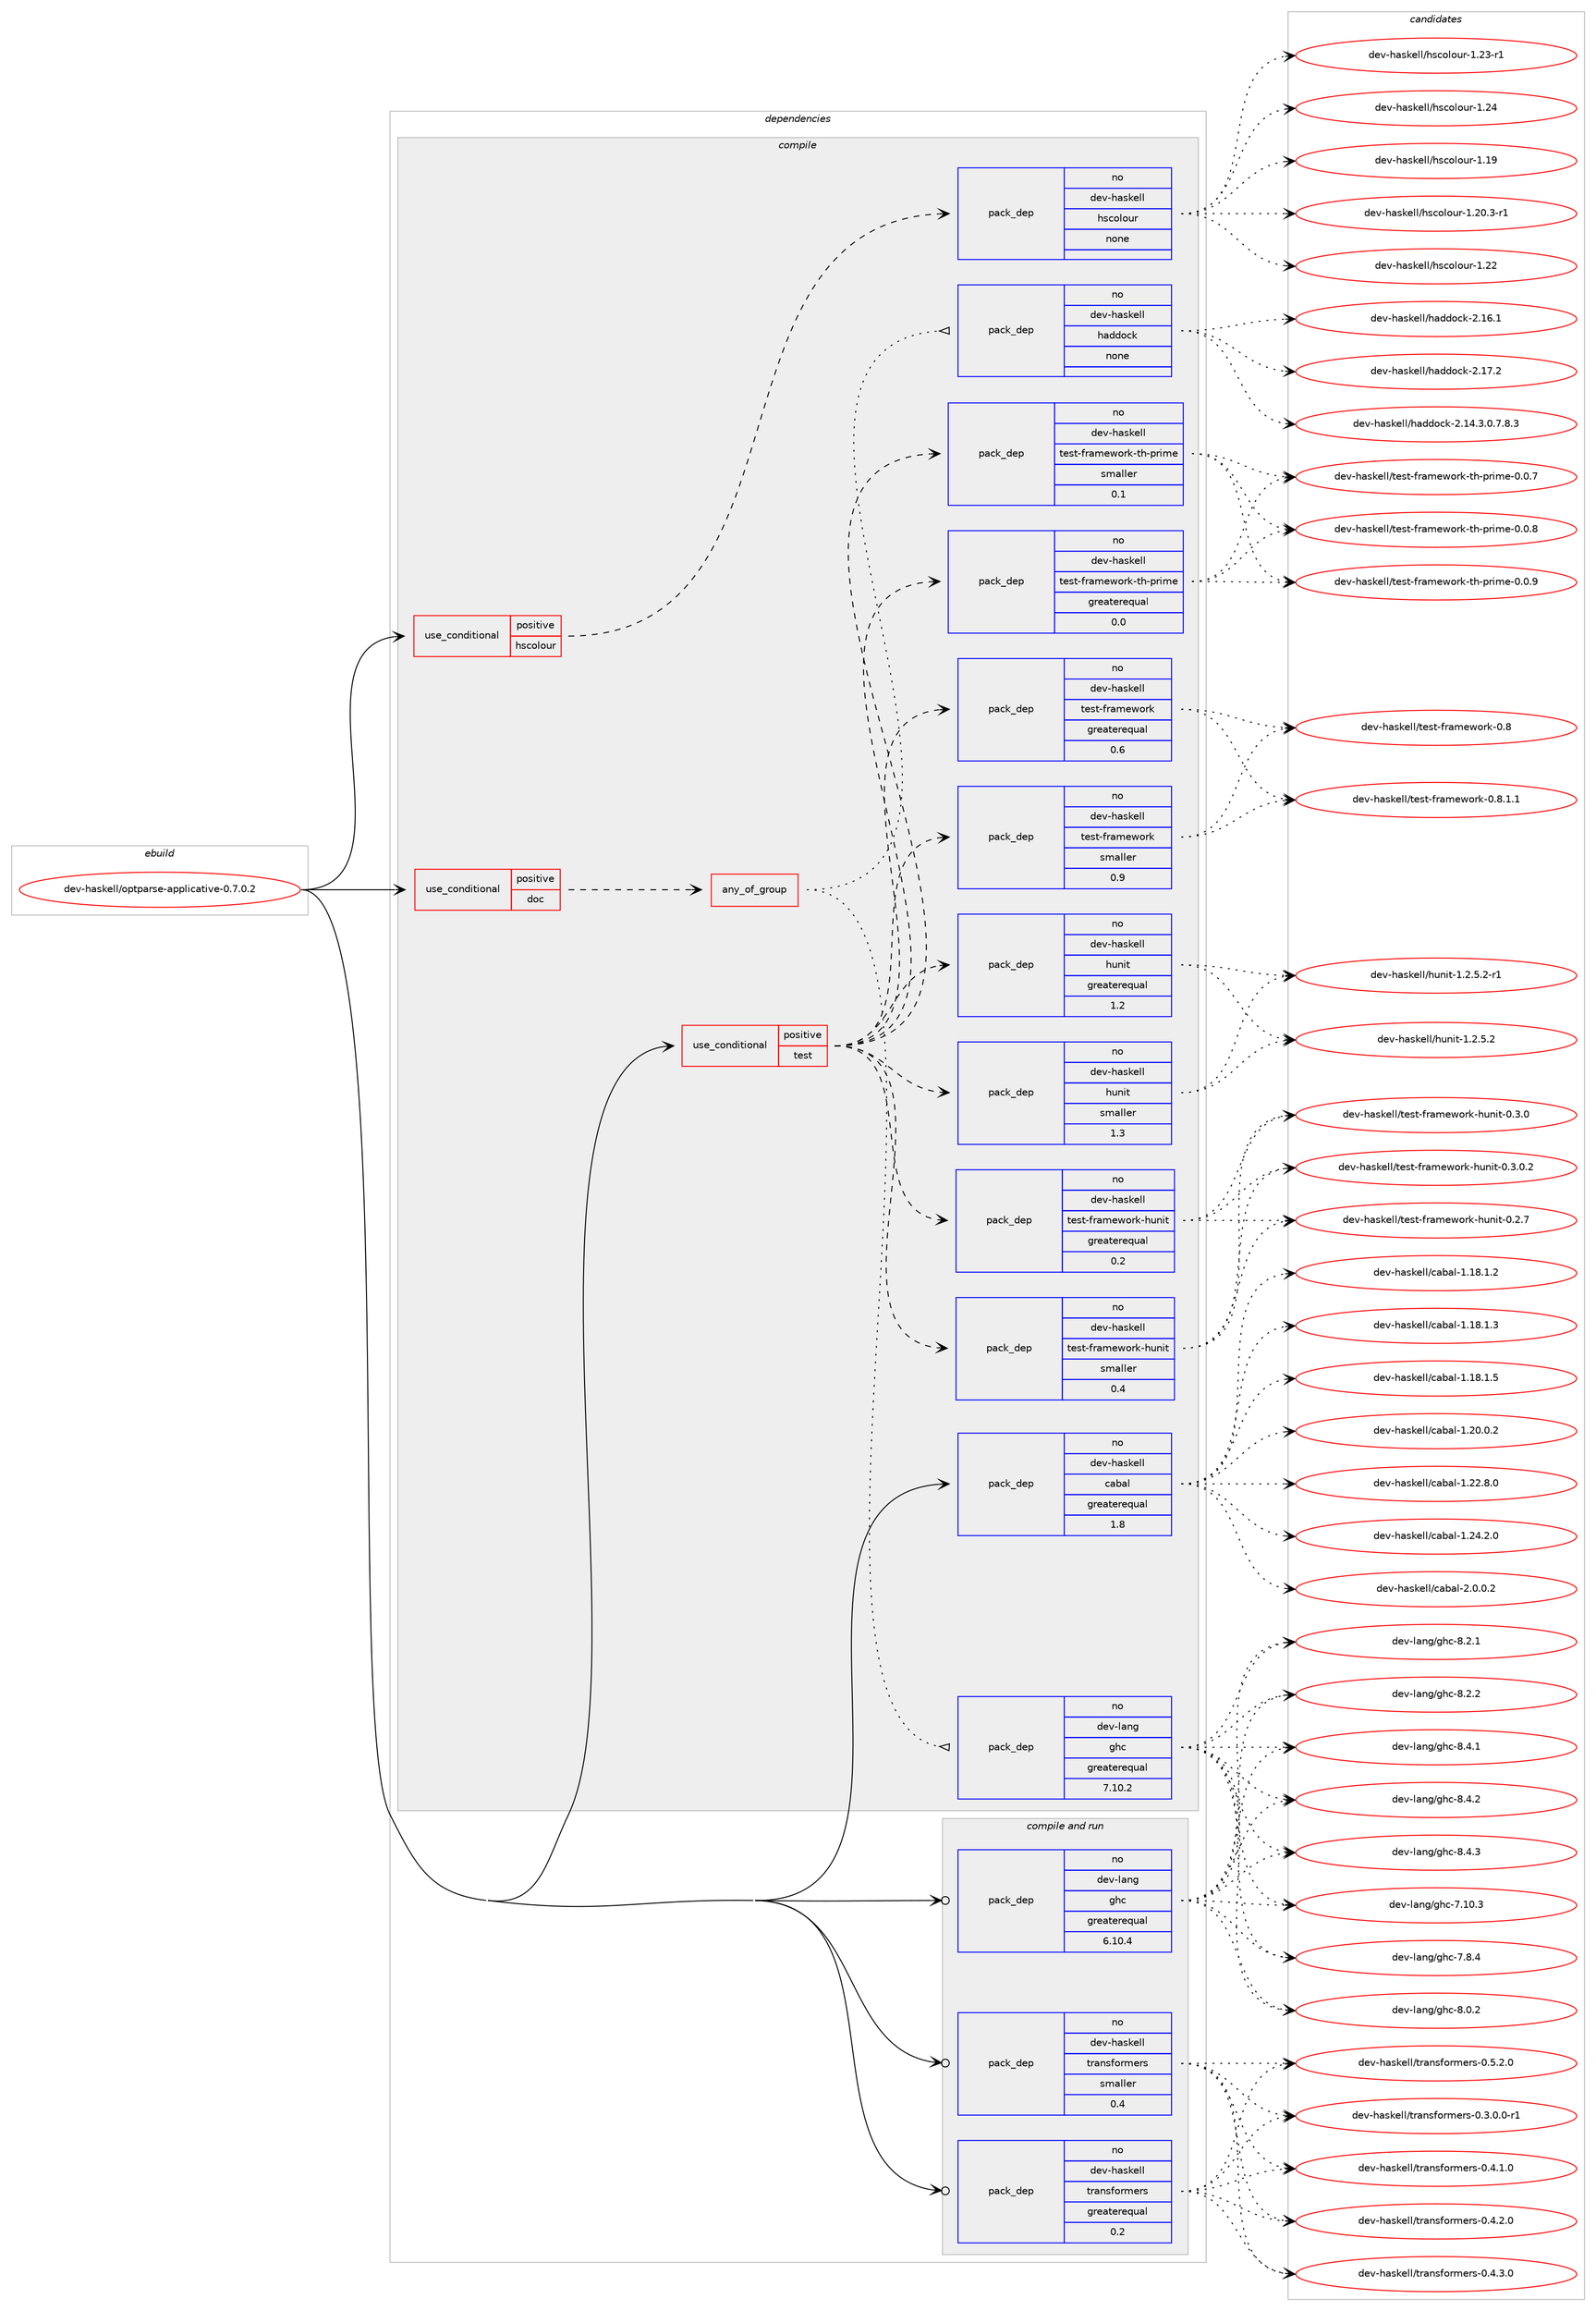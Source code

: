 digraph prolog {

# *************
# Graph options
# *************

newrank=true;
concentrate=true;
compound=true;
graph [rankdir=LR,fontname=Helvetica,fontsize=10,ranksep=1.5];#, ranksep=2.5, nodesep=0.2];
edge  [arrowhead=vee];
node  [fontname=Helvetica,fontsize=10];

# **********
# The ebuild
# **********

subgraph cluster_leftcol {
color=gray;
rank=same;
label=<<i>ebuild</i>>;
id [label="dev-haskell/optparse-applicative-0.7.0.2", color=red, width=4, href="../dev-haskell/optparse-applicative-0.7.0.2.svg"];
}

# ****************
# The dependencies
# ****************

subgraph cluster_midcol {
color=gray;
label=<<i>dependencies</i>>;
subgraph cluster_compile {
fillcolor="#eeeeee";
style=filled;
label=<<i>compile</i>>;
subgraph cond360870 {
dependency1340567 [label=<<TABLE BORDER="0" CELLBORDER="1" CELLSPACING="0" CELLPADDING="4"><TR><TD ROWSPAN="3" CELLPADDING="10">use_conditional</TD></TR><TR><TD>positive</TD></TR><TR><TD>doc</TD></TR></TABLE>>, shape=none, color=red];
subgraph any21337 {
dependency1340568 [label=<<TABLE BORDER="0" CELLBORDER="1" CELLSPACING="0" CELLPADDING="4"><TR><TD CELLPADDING="10">any_of_group</TD></TR></TABLE>>, shape=none, color=red];subgraph pack957808 {
dependency1340569 [label=<<TABLE BORDER="0" CELLBORDER="1" CELLSPACING="0" CELLPADDING="4" WIDTH="220"><TR><TD ROWSPAN="6" CELLPADDING="30">pack_dep</TD></TR><TR><TD WIDTH="110">no</TD></TR><TR><TD>dev-haskell</TD></TR><TR><TD>haddock</TD></TR><TR><TD>none</TD></TR><TR><TD></TD></TR></TABLE>>, shape=none, color=blue];
}
dependency1340568:e -> dependency1340569:w [weight=20,style="dotted",arrowhead="oinv"];
subgraph pack957809 {
dependency1340570 [label=<<TABLE BORDER="0" CELLBORDER="1" CELLSPACING="0" CELLPADDING="4" WIDTH="220"><TR><TD ROWSPAN="6" CELLPADDING="30">pack_dep</TD></TR><TR><TD WIDTH="110">no</TD></TR><TR><TD>dev-lang</TD></TR><TR><TD>ghc</TD></TR><TR><TD>greaterequal</TD></TR><TR><TD>7.10.2</TD></TR></TABLE>>, shape=none, color=blue];
}
dependency1340568:e -> dependency1340570:w [weight=20,style="dotted",arrowhead="oinv"];
}
dependency1340567:e -> dependency1340568:w [weight=20,style="dashed",arrowhead="vee"];
}
id:e -> dependency1340567:w [weight=20,style="solid",arrowhead="vee"];
subgraph cond360871 {
dependency1340571 [label=<<TABLE BORDER="0" CELLBORDER="1" CELLSPACING="0" CELLPADDING="4"><TR><TD ROWSPAN="3" CELLPADDING="10">use_conditional</TD></TR><TR><TD>positive</TD></TR><TR><TD>hscolour</TD></TR></TABLE>>, shape=none, color=red];
subgraph pack957810 {
dependency1340572 [label=<<TABLE BORDER="0" CELLBORDER="1" CELLSPACING="0" CELLPADDING="4" WIDTH="220"><TR><TD ROWSPAN="6" CELLPADDING="30">pack_dep</TD></TR><TR><TD WIDTH="110">no</TD></TR><TR><TD>dev-haskell</TD></TR><TR><TD>hscolour</TD></TR><TR><TD>none</TD></TR><TR><TD></TD></TR></TABLE>>, shape=none, color=blue];
}
dependency1340571:e -> dependency1340572:w [weight=20,style="dashed",arrowhead="vee"];
}
id:e -> dependency1340571:w [weight=20,style="solid",arrowhead="vee"];
subgraph cond360872 {
dependency1340573 [label=<<TABLE BORDER="0" CELLBORDER="1" CELLSPACING="0" CELLPADDING="4"><TR><TD ROWSPAN="3" CELLPADDING="10">use_conditional</TD></TR><TR><TD>positive</TD></TR><TR><TD>test</TD></TR></TABLE>>, shape=none, color=red];
subgraph pack957811 {
dependency1340574 [label=<<TABLE BORDER="0" CELLBORDER="1" CELLSPACING="0" CELLPADDING="4" WIDTH="220"><TR><TD ROWSPAN="6" CELLPADDING="30">pack_dep</TD></TR><TR><TD WIDTH="110">no</TD></TR><TR><TD>dev-haskell</TD></TR><TR><TD>hunit</TD></TR><TR><TD>greaterequal</TD></TR><TR><TD>1.2</TD></TR></TABLE>>, shape=none, color=blue];
}
dependency1340573:e -> dependency1340574:w [weight=20,style="dashed",arrowhead="vee"];
subgraph pack957812 {
dependency1340575 [label=<<TABLE BORDER="0" CELLBORDER="1" CELLSPACING="0" CELLPADDING="4" WIDTH="220"><TR><TD ROWSPAN="6" CELLPADDING="30">pack_dep</TD></TR><TR><TD WIDTH="110">no</TD></TR><TR><TD>dev-haskell</TD></TR><TR><TD>hunit</TD></TR><TR><TD>smaller</TD></TR><TR><TD>1.3</TD></TR></TABLE>>, shape=none, color=blue];
}
dependency1340573:e -> dependency1340575:w [weight=20,style="dashed",arrowhead="vee"];
subgraph pack957813 {
dependency1340576 [label=<<TABLE BORDER="0" CELLBORDER="1" CELLSPACING="0" CELLPADDING="4" WIDTH="220"><TR><TD ROWSPAN="6" CELLPADDING="30">pack_dep</TD></TR><TR><TD WIDTH="110">no</TD></TR><TR><TD>dev-haskell</TD></TR><TR><TD>test-framework</TD></TR><TR><TD>greaterequal</TD></TR><TR><TD>0.6</TD></TR></TABLE>>, shape=none, color=blue];
}
dependency1340573:e -> dependency1340576:w [weight=20,style="dashed",arrowhead="vee"];
subgraph pack957814 {
dependency1340577 [label=<<TABLE BORDER="0" CELLBORDER="1" CELLSPACING="0" CELLPADDING="4" WIDTH="220"><TR><TD ROWSPAN="6" CELLPADDING="30">pack_dep</TD></TR><TR><TD WIDTH="110">no</TD></TR><TR><TD>dev-haskell</TD></TR><TR><TD>test-framework</TD></TR><TR><TD>smaller</TD></TR><TR><TD>0.9</TD></TR></TABLE>>, shape=none, color=blue];
}
dependency1340573:e -> dependency1340577:w [weight=20,style="dashed",arrowhead="vee"];
subgraph pack957815 {
dependency1340578 [label=<<TABLE BORDER="0" CELLBORDER="1" CELLSPACING="0" CELLPADDING="4" WIDTH="220"><TR><TD ROWSPAN="6" CELLPADDING="30">pack_dep</TD></TR><TR><TD WIDTH="110">no</TD></TR><TR><TD>dev-haskell</TD></TR><TR><TD>test-framework-hunit</TD></TR><TR><TD>greaterequal</TD></TR><TR><TD>0.2</TD></TR></TABLE>>, shape=none, color=blue];
}
dependency1340573:e -> dependency1340578:w [weight=20,style="dashed",arrowhead="vee"];
subgraph pack957816 {
dependency1340579 [label=<<TABLE BORDER="0" CELLBORDER="1" CELLSPACING="0" CELLPADDING="4" WIDTH="220"><TR><TD ROWSPAN="6" CELLPADDING="30">pack_dep</TD></TR><TR><TD WIDTH="110">no</TD></TR><TR><TD>dev-haskell</TD></TR><TR><TD>test-framework-hunit</TD></TR><TR><TD>smaller</TD></TR><TR><TD>0.4</TD></TR></TABLE>>, shape=none, color=blue];
}
dependency1340573:e -> dependency1340579:w [weight=20,style="dashed",arrowhead="vee"];
subgraph pack957817 {
dependency1340580 [label=<<TABLE BORDER="0" CELLBORDER="1" CELLSPACING="0" CELLPADDING="4" WIDTH="220"><TR><TD ROWSPAN="6" CELLPADDING="30">pack_dep</TD></TR><TR><TD WIDTH="110">no</TD></TR><TR><TD>dev-haskell</TD></TR><TR><TD>test-framework-th-prime</TD></TR><TR><TD>greaterequal</TD></TR><TR><TD>0.0</TD></TR></TABLE>>, shape=none, color=blue];
}
dependency1340573:e -> dependency1340580:w [weight=20,style="dashed",arrowhead="vee"];
subgraph pack957818 {
dependency1340581 [label=<<TABLE BORDER="0" CELLBORDER="1" CELLSPACING="0" CELLPADDING="4" WIDTH="220"><TR><TD ROWSPAN="6" CELLPADDING="30">pack_dep</TD></TR><TR><TD WIDTH="110">no</TD></TR><TR><TD>dev-haskell</TD></TR><TR><TD>test-framework-th-prime</TD></TR><TR><TD>smaller</TD></TR><TR><TD>0.1</TD></TR></TABLE>>, shape=none, color=blue];
}
dependency1340573:e -> dependency1340581:w [weight=20,style="dashed",arrowhead="vee"];
}
id:e -> dependency1340573:w [weight=20,style="solid",arrowhead="vee"];
subgraph pack957819 {
dependency1340582 [label=<<TABLE BORDER="0" CELLBORDER="1" CELLSPACING="0" CELLPADDING="4" WIDTH="220"><TR><TD ROWSPAN="6" CELLPADDING="30">pack_dep</TD></TR><TR><TD WIDTH="110">no</TD></TR><TR><TD>dev-haskell</TD></TR><TR><TD>cabal</TD></TR><TR><TD>greaterequal</TD></TR><TR><TD>1.8</TD></TR></TABLE>>, shape=none, color=blue];
}
id:e -> dependency1340582:w [weight=20,style="solid",arrowhead="vee"];
}
subgraph cluster_compileandrun {
fillcolor="#eeeeee";
style=filled;
label=<<i>compile and run</i>>;
subgraph pack957820 {
dependency1340583 [label=<<TABLE BORDER="0" CELLBORDER="1" CELLSPACING="0" CELLPADDING="4" WIDTH="220"><TR><TD ROWSPAN="6" CELLPADDING="30">pack_dep</TD></TR><TR><TD WIDTH="110">no</TD></TR><TR><TD>dev-haskell</TD></TR><TR><TD>transformers</TD></TR><TR><TD>greaterequal</TD></TR><TR><TD>0.2</TD></TR></TABLE>>, shape=none, color=blue];
}
id:e -> dependency1340583:w [weight=20,style="solid",arrowhead="odotvee"];
subgraph pack957821 {
dependency1340584 [label=<<TABLE BORDER="0" CELLBORDER="1" CELLSPACING="0" CELLPADDING="4" WIDTH="220"><TR><TD ROWSPAN="6" CELLPADDING="30">pack_dep</TD></TR><TR><TD WIDTH="110">no</TD></TR><TR><TD>dev-haskell</TD></TR><TR><TD>transformers</TD></TR><TR><TD>smaller</TD></TR><TR><TD>0.4</TD></TR></TABLE>>, shape=none, color=blue];
}
id:e -> dependency1340584:w [weight=20,style="solid",arrowhead="odotvee"];
subgraph pack957822 {
dependency1340585 [label=<<TABLE BORDER="0" CELLBORDER="1" CELLSPACING="0" CELLPADDING="4" WIDTH="220"><TR><TD ROWSPAN="6" CELLPADDING="30">pack_dep</TD></TR><TR><TD WIDTH="110">no</TD></TR><TR><TD>dev-lang</TD></TR><TR><TD>ghc</TD></TR><TR><TD>greaterequal</TD></TR><TR><TD>6.10.4</TD></TR></TABLE>>, shape=none, color=blue];
}
id:e -> dependency1340585:w [weight=20,style="solid",arrowhead="odotvee"];
}
subgraph cluster_run {
fillcolor="#eeeeee";
style=filled;
label=<<i>run</i>>;
}
}

# **************
# The candidates
# **************

subgraph cluster_choices {
rank=same;
color=gray;
label=<<i>candidates</i>>;

subgraph choice957808 {
color=black;
nodesep=1;
choice1001011184510497115107101108108471049710010011199107455046495246514648465546564651 [label="dev-haskell/haddock-2.14.3.0.7.8.3", color=red, width=4,href="../dev-haskell/haddock-2.14.3.0.7.8.3.svg"];
choice100101118451049711510710110810847104971001001119910745504649544649 [label="dev-haskell/haddock-2.16.1", color=red, width=4,href="../dev-haskell/haddock-2.16.1.svg"];
choice100101118451049711510710110810847104971001001119910745504649554650 [label="dev-haskell/haddock-2.17.2", color=red, width=4,href="../dev-haskell/haddock-2.17.2.svg"];
dependency1340569:e -> choice1001011184510497115107101108108471049710010011199107455046495246514648465546564651:w [style=dotted,weight="100"];
dependency1340569:e -> choice100101118451049711510710110810847104971001001119910745504649544649:w [style=dotted,weight="100"];
dependency1340569:e -> choice100101118451049711510710110810847104971001001119910745504649554650:w [style=dotted,weight="100"];
}
subgraph choice957809 {
color=black;
nodesep=1;
choice1001011184510897110103471031049945554649484651 [label="dev-lang/ghc-7.10.3", color=red, width=4,href="../dev-lang/ghc-7.10.3.svg"];
choice10010111845108971101034710310499455546564652 [label="dev-lang/ghc-7.8.4", color=red, width=4,href="../dev-lang/ghc-7.8.4.svg"];
choice10010111845108971101034710310499455646484650 [label="dev-lang/ghc-8.0.2", color=red, width=4,href="../dev-lang/ghc-8.0.2.svg"];
choice10010111845108971101034710310499455646504649 [label="dev-lang/ghc-8.2.1", color=red, width=4,href="../dev-lang/ghc-8.2.1.svg"];
choice10010111845108971101034710310499455646504650 [label="dev-lang/ghc-8.2.2", color=red, width=4,href="../dev-lang/ghc-8.2.2.svg"];
choice10010111845108971101034710310499455646524649 [label="dev-lang/ghc-8.4.1", color=red, width=4,href="../dev-lang/ghc-8.4.1.svg"];
choice10010111845108971101034710310499455646524650 [label="dev-lang/ghc-8.4.2", color=red, width=4,href="../dev-lang/ghc-8.4.2.svg"];
choice10010111845108971101034710310499455646524651 [label="dev-lang/ghc-8.4.3", color=red, width=4,href="../dev-lang/ghc-8.4.3.svg"];
dependency1340570:e -> choice1001011184510897110103471031049945554649484651:w [style=dotted,weight="100"];
dependency1340570:e -> choice10010111845108971101034710310499455546564652:w [style=dotted,weight="100"];
dependency1340570:e -> choice10010111845108971101034710310499455646484650:w [style=dotted,weight="100"];
dependency1340570:e -> choice10010111845108971101034710310499455646504649:w [style=dotted,weight="100"];
dependency1340570:e -> choice10010111845108971101034710310499455646504650:w [style=dotted,weight="100"];
dependency1340570:e -> choice10010111845108971101034710310499455646524649:w [style=dotted,weight="100"];
dependency1340570:e -> choice10010111845108971101034710310499455646524650:w [style=dotted,weight="100"];
dependency1340570:e -> choice10010111845108971101034710310499455646524651:w [style=dotted,weight="100"];
}
subgraph choice957810 {
color=black;
nodesep=1;
choice100101118451049711510710110810847104115991111081111171144549464957 [label="dev-haskell/hscolour-1.19", color=red, width=4,href="../dev-haskell/hscolour-1.19.svg"];
choice10010111845104971151071011081084710411599111108111117114454946504846514511449 [label="dev-haskell/hscolour-1.20.3-r1", color=red, width=4,href="../dev-haskell/hscolour-1.20.3-r1.svg"];
choice100101118451049711510710110810847104115991111081111171144549465050 [label="dev-haskell/hscolour-1.22", color=red, width=4,href="../dev-haskell/hscolour-1.22.svg"];
choice1001011184510497115107101108108471041159911110811111711445494650514511449 [label="dev-haskell/hscolour-1.23-r1", color=red, width=4,href="../dev-haskell/hscolour-1.23-r1.svg"];
choice100101118451049711510710110810847104115991111081111171144549465052 [label="dev-haskell/hscolour-1.24", color=red, width=4,href="../dev-haskell/hscolour-1.24.svg"];
dependency1340572:e -> choice100101118451049711510710110810847104115991111081111171144549464957:w [style=dotted,weight="100"];
dependency1340572:e -> choice10010111845104971151071011081084710411599111108111117114454946504846514511449:w [style=dotted,weight="100"];
dependency1340572:e -> choice100101118451049711510710110810847104115991111081111171144549465050:w [style=dotted,weight="100"];
dependency1340572:e -> choice1001011184510497115107101108108471041159911110811111711445494650514511449:w [style=dotted,weight="100"];
dependency1340572:e -> choice100101118451049711510710110810847104115991111081111171144549465052:w [style=dotted,weight="100"];
}
subgraph choice957811 {
color=black;
nodesep=1;
choice1001011184510497115107101108108471041171101051164549465046534650 [label="dev-haskell/hunit-1.2.5.2", color=red, width=4,href="../dev-haskell/hunit-1.2.5.2.svg"];
choice10010111845104971151071011081084710411711010511645494650465346504511449 [label="dev-haskell/hunit-1.2.5.2-r1", color=red, width=4,href="../dev-haskell/hunit-1.2.5.2-r1.svg"];
dependency1340574:e -> choice1001011184510497115107101108108471041171101051164549465046534650:w [style=dotted,weight="100"];
dependency1340574:e -> choice10010111845104971151071011081084710411711010511645494650465346504511449:w [style=dotted,weight="100"];
}
subgraph choice957812 {
color=black;
nodesep=1;
choice1001011184510497115107101108108471041171101051164549465046534650 [label="dev-haskell/hunit-1.2.5.2", color=red, width=4,href="../dev-haskell/hunit-1.2.5.2.svg"];
choice10010111845104971151071011081084710411711010511645494650465346504511449 [label="dev-haskell/hunit-1.2.5.2-r1", color=red, width=4,href="../dev-haskell/hunit-1.2.5.2-r1.svg"];
dependency1340575:e -> choice1001011184510497115107101108108471041171101051164549465046534650:w [style=dotted,weight="100"];
dependency1340575:e -> choice10010111845104971151071011081084710411711010511645494650465346504511449:w [style=dotted,weight="100"];
}
subgraph choice957813 {
color=black;
nodesep=1;
choice100101118451049711510710110810847116101115116451021149710910111911111410745484656 [label="dev-haskell/test-framework-0.8", color=red, width=4,href="../dev-haskell/test-framework-0.8.svg"];
choice10010111845104971151071011081084711610111511645102114971091011191111141074548465646494649 [label="dev-haskell/test-framework-0.8.1.1", color=red, width=4,href="../dev-haskell/test-framework-0.8.1.1.svg"];
dependency1340576:e -> choice100101118451049711510710110810847116101115116451021149710910111911111410745484656:w [style=dotted,weight="100"];
dependency1340576:e -> choice10010111845104971151071011081084711610111511645102114971091011191111141074548465646494649:w [style=dotted,weight="100"];
}
subgraph choice957814 {
color=black;
nodesep=1;
choice100101118451049711510710110810847116101115116451021149710910111911111410745484656 [label="dev-haskell/test-framework-0.8", color=red, width=4,href="../dev-haskell/test-framework-0.8.svg"];
choice10010111845104971151071011081084711610111511645102114971091011191111141074548465646494649 [label="dev-haskell/test-framework-0.8.1.1", color=red, width=4,href="../dev-haskell/test-framework-0.8.1.1.svg"];
dependency1340577:e -> choice100101118451049711510710110810847116101115116451021149710910111911111410745484656:w [style=dotted,weight="100"];
dependency1340577:e -> choice10010111845104971151071011081084711610111511645102114971091011191111141074548465646494649:w [style=dotted,weight="100"];
}
subgraph choice957815 {
color=black;
nodesep=1;
choice100101118451049711510710110810847116101115116451021149710910111911111410745104117110105116454846504655 [label="dev-haskell/test-framework-hunit-0.2.7", color=red, width=4,href="../dev-haskell/test-framework-hunit-0.2.7.svg"];
choice100101118451049711510710110810847116101115116451021149710910111911111410745104117110105116454846514648 [label="dev-haskell/test-framework-hunit-0.3.0", color=red, width=4,href="../dev-haskell/test-framework-hunit-0.3.0.svg"];
choice1001011184510497115107101108108471161011151164510211497109101119111114107451041171101051164548465146484650 [label="dev-haskell/test-framework-hunit-0.3.0.2", color=red, width=4,href="../dev-haskell/test-framework-hunit-0.3.0.2.svg"];
dependency1340578:e -> choice100101118451049711510710110810847116101115116451021149710910111911111410745104117110105116454846504655:w [style=dotted,weight="100"];
dependency1340578:e -> choice100101118451049711510710110810847116101115116451021149710910111911111410745104117110105116454846514648:w [style=dotted,weight="100"];
dependency1340578:e -> choice1001011184510497115107101108108471161011151164510211497109101119111114107451041171101051164548465146484650:w [style=dotted,weight="100"];
}
subgraph choice957816 {
color=black;
nodesep=1;
choice100101118451049711510710110810847116101115116451021149710910111911111410745104117110105116454846504655 [label="dev-haskell/test-framework-hunit-0.2.7", color=red, width=4,href="../dev-haskell/test-framework-hunit-0.2.7.svg"];
choice100101118451049711510710110810847116101115116451021149710910111911111410745104117110105116454846514648 [label="dev-haskell/test-framework-hunit-0.3.0", color=red, width=4,href="../dev-haskell/test-framework-hunit-0.3.0.svg"];
choice1001011184510497115107101108108471161011151164510211497109101119111114107451041171101051164548465146484650 [label="dev-haskell/test-framework-hunit-0.3.0.2", color=red, width=4,href="../dev-haskell/test-framework-hunit-0.3.0.2.svg"];
dependency1340579:e -> choice100101118451049711510710110810847116101115116451021149710910111911111410745104117110105116454846504655:w [style=dotted,weight="100"];
dependency1340579:e -> choice100101118451049711510710110810847116101115116451021149710910111911111410745104117110105116454846514648:w [style=dotted,weight="100"];
dependency1340579:e -> choice1001011184510497115107101108108471161011151164510211497109101119111114107451041171101051164548465146484650:w [style=dotted,weight="100"];
}
subgraph choice957817 {
color=black;
nodesep=1;
choice10010111845104971151071011081084711610111511645102114971091011191111141074511610445112114105109101454846484655 [label="dev-haskell/test-framework-th-prime-0.0.7", color=red, width=4,href="../dev-haskell/test-framework-th-prime-0.0.7.svg"];
choice10010111845104971151071011081084711610111511645102114971091011191111141074511610445112114105109101454846484656 [label="dev-haskell/test-framework-th-prime-0.0.8", color=red, width=4,href="../dev-haskell/test-framework-th-prime-0.0.8.svg"];
choice10010111845104971151071011081084711610111511645102114971091011191111141074511610445112114105109101454846484657 [label="dev-haskell/test-framework-th-prime-0.0.9", color=red, width=4,href="../dev-haskell/test-framework-th-prime-0.0.9.svg"];
dependency1340580:e -> choice10010111845104971151071011081084711610111511645102114971091011191111141074511610445112114105109101454846484655:w [style=dotted,weight="100"];
dependency1340580:e -> choice10010111845104971151071011081084711610111511645102114971091011191111141074511610445112114105109101454846484656:w [style=dotted,weight="100"];
dependency1340580:e -> choice10010111845104971151071011081084711610111511645102114971091011191111141074511610445112114105109101454846484657:w [style=dotted,weight="100"];
}
subgraph choice957818 {
color=black;
nodesep=1;
choice10010111845104971151071011081084711610111511645102114971091011191111141074511610445112114105109101454846484655 [label="dev-haskell/test-framework-th-prime-0.0.7", color=red, width=4,href="../dev-haskell/test-framework-th-prime-0.0.7.svg"];
choice10010111845104971151071011081084711610111511645102114971091011191111141074511610445112114105109101454846484656 [label="dev-haskell/test-framework-th-prime-0.0.8", color=red, width=4,href="../dev-haskell/test-framework-th-prime-0.0.8.svg"];
choice10010111845104971151071011081084711610111511645102114971091011191111141074511610445112114105109101454846484657 [label="dev-haskell/test-framework-th-prime-0.0.9", color=red, width=4,href="../dev-haskell/test-framework-th-prime-0.0.9.svg"];
dependency1340581:e -> choice10010111845104971151071011081084711610111511645102114971091011191111141074511610445112114105109101454846484655:w [style=dotted,weight="100"];
dependency1340581:e -> choice10010111845104971151071011081084711610111511645102114971091011191111141074511610445112114105109101454846484656:w [style=dotted,weight="100"];
dependency1340581:e -> choice10010111845104971151071011081084711610111511645102114971091011191111141074511610445112114105109101454846484657:w [style=dotted,weight="100"];
}
subgraph choice957819 {
color=black;
nodesep=1;
choice10010111845104971151071011081084799979897108454946495646494650 [label="dev-haskell/cabal-1.18.1.2", color=red, width=4,href="../dev-haskell/cabal-1.18.1.2.svg"];
choice10010111845104971151071011081084799979897108454946495646494651 [label="dev-haskell/cabal-1.18.1.3", color=red, width=4,href="../dev-haskell/cabal-1.18.1.3.svg"];
choice10010111845104971151071011081084799979897108454946495646494653 [label="dev-haskell/cabal-1.18.1.5", color=red, width=4,href="../dev-haskell/cabal-1.18.1.5.svg"];
choice10010111845104971151071011081084799979897108454946504846484650 [label="dev-haskell/cabal-1.20.0.2", color=red, width=4,href="../dev-haskell/cabal-1.20.0.2.svg"];
choice10010111845104971151071011081084799979897108454946505046564648 [label="dev-haskell/cabal-1.22.8.0", color=red, width=4,href="../dev-haskell/cabal-1.22.8.0.svg"];
choice10010111845104971151071011081084799979897108454946505246504648 [label="dev-haskell/cabal-1.24.2.0", color=red, width=4,href="../dev-haskell/cabal-1.24.2.0.svg"];
choice100101118451049711510710110810847999798971084550464846484650 [label="dev-haskell/cabal-2.0.0.2", color=red, width=4,href="../dev-haskell/cabal-2.0.0.2.svg"];
dependency1340582:e -> choice10010111845104971151071011081084799979897108454946495646494650:w [style=dotted,weight="100"];
dependency1340582:e -> choice10010111845104971151071011081084799979897108454946495646494651:w [style=dotted,weight="100"];
dependency1340582:e -> choice10010111845104971151071011081084799979897108454946495646494653:w [style=dotted,weight="100"];
dependency1340582:e -> choice10010111845104971151071011081084799979897108454946504846484650:w [style=dotted,weight="100"];
dependency1340582:e -> choice10010111845104971151071011081084799979897108454946505046564648:w [style=dotted,weight="100"];
dependency1340582:e -> choice10010111845104971151071011081084799979897108454946505246504648:w [style=dotted,weight="100"];
dependency1340582:e -> choice100101118451049711510710110810847999798971084550464846484650:w [style=dotted,weight="100"];
}
subgraph choice957820 {
color=black;
nodesep=1;
choice1001011184510497115107101108108471161149711011510211111410910111411545484651464846484511449 [label="dev-haskell/transformers-0.3.0.0-r1", color=red, width=4,href="../dev-haskell/transformers-0.3.0.0-r1.svg"];
choice100101118451049711510710110810847116114971101151021111141091011141154548465246494648 [label="dev-haskell/transformers-0.4.1.0", color=red, width=4,href="../dev-haskell/transformers-0.4.1.0.svg"];
choice100101118451049711510710110810847116114971101151021111141091011141154548465246504648 [label="dev-haskell/transformers-0.4.2.0", color=red, width=4,href="../dev-haskell/transformers-0.4.2.0.svg"];
choice100101118451049711510710110810847116114971101151021111141091011141154548465246514648 [label="dev-haskell/transformers-0.4.3.0", color=red, width=4,href="../dev-haskell/transformers-0.4.3.0.svg"];
choice100101118451049711510710110810847116114971101151021111141091011141154548465346504648 [label="dev-haskell/transformers-0.5.2.0", color=red, width=4,href="../dev-haskell/transformers-0.5.2.0.svg"];
dependency1340583:e -> choice1001011184510497115107101108108471161149711011510211111410910111411545484651464846484511449:w [style=dotted,weight="100"];
dependency1340583:e -> choice100101118451049711510710110810847116114971101151021111141091011141154548465246494648:w [style=dotted,weight="100"];
dependency1340583:e -> choice100101118451049711510710110810847116114971101151021111141091011141154548465246504648:w [style=dotted,weight="100"];
dependency1340583:e -> choice100101118451049711510710110810847116114971101151021111141091011141154548465246514648:w [style=dotted,weight="100"];
dependency1340583:e -> choice100101118451049711510710110810847116114971101151021111141091011141154548465346504648:w [style=dotted,weight="100"];
}
subgraph choice957821 {
color=black;
nodesep=1;
choice1001011184510497115107101108108471161149711011510211111410910111411545484651464846484511449 [label="dev-haskell/transformers-0.3.0.0-r1", color=red, width=4,href="../dev-haskell/transformers-0.3.0.0-r1.svg"];
choice100101118451049711510710110810847116114971101151021111141091011141154548465246494648 [label="dev-haskell/transformers-0.4.1.0", color=red, width=4,href="../dev-haskell/transformers-0.4.1.0.svg"];
choice100101118451049711510710110810847116114971101151021111141091011141154548465246504648 [label="dev-haskell/transformers-0.4.2.0", color=red, width=4,href="../dev-haskell/transformers-0.4.2.0.svg"];
choice100101118451049711510710110810847116114971101151021111141091011141154548465246514648 [label="dev-haskell/transformers-0.4.3.0", color=red, width=4,href="../dev-haskell/transformers-0.4.3.0.svg"];
choice100101118451049711510710110810847116114971101151021111141091011141154548465346504648 [label="dev-haskell/transformers-0.5.2.0", color=red, width=4,href="../dev-haskell/transformers-0.5.2.0.svg"];
dependency1340584:e -> choice1001011184510497115107101108108471161149711011510211111410910111411545484651464846484511449:w [style=dotted,weight="100"];
dependency1340584:e -> choice100101118451049711510710110810847116114971101151021111141091011141154548465246494648:w [style=dotted,weight="100"];
dependency1340584:e -> choice100101118451049711510710110810847116114971101151021111141091011141154548465246504648:w [style=dotted,weight="100"];
dependency1340584:e -> choice100101118451049711510710110810847116114971101151021111141091011141154548465246514648:w [style=dotted,weight="100"];
dependency1340584:e -> choice100101118451049711510710110810847116114971101151021111141091011141154548465346504648:w [style=dotted,weight="100"];
}
subgraph choice957822 {
color=black;
nodesep=1;
choice1001011184510897110103471031049945554649484651 [label="dev-lang/ghc-7.10.3", color=red, width=4,href="../dev-lang/ghc-7.10.3.svg"];
choice10010111845108971101034710310499455546564652 [label="dev-lang/ghc-7.8.4", color=red, width=4,href="../dev-lang/ghc-7.8.4.svg"];
choice10010111845108971101034710310499455646484650 [label="dev-lang/ghc-8.0.2", color=red, width=4,href="../dev-lang/ghc-8.0.2.svg"];
choice10010111845108971101034710310499455646504649 [label="dev-lang/ghc-8.2.1", color=red, width=4,href="../dev-lang/ghc-8.2.1.svg"];
choice10010111845108971101034710310499455646504650 [label="dev-lang/ghc-8.2.2", color=red, width=4,href="../dev-lang/ghc-8.2.2.svg"];
choice10010111845108971101034710310499455646524649 [label="dev-lang/ghc-8.4.1", color=red, width=4,href="../dev-lang/ghc-8.4.1.svg"];
choice10010111845108971101034710310499455646524650 [label="dev-lang/ghc-8.4.2", color=red, width=4,href="../dev-lang/ghc-8.4.2.svg"];
choice10010111845108971101034710310499455646524651 [label="dev-lang/ghc-8.4.3", color=red, width=4,href="../dev-lang/ghc-8.4.3.svg"];
dependency1340585:e -> choice1001011184510897110103471031049945554649484651:w [style=dotted,weight="100"];
dependency1340585:e -> choice10010111845108971101034710310499455546564652:w [style=dotted,weight="100"];
dependency1340585:e -> choice10010111845108971101034710310499455646484650:w [style=dotted,weight="100"];
dependency1340585:e -> choice10010111845108971101034710310499455646504649:w [style=dotted,weight="100"];
dependency1340585:e -> choice10010111845108971101034710310499455646504650:w [style=dotted,weight="100"];
dependency1340585:e -> choice10010111845108971101034710310499455646524649:w [style=dotted,weight="100"];
dependency1340585:e -> choice10010111845108971101034710310499455646524650:w [style=dotted,weight="100"];
dependency1340585:e -> choice10010111845108971101034710310499455646524651:w [style=dotted,weight="100"];
}
}

}
